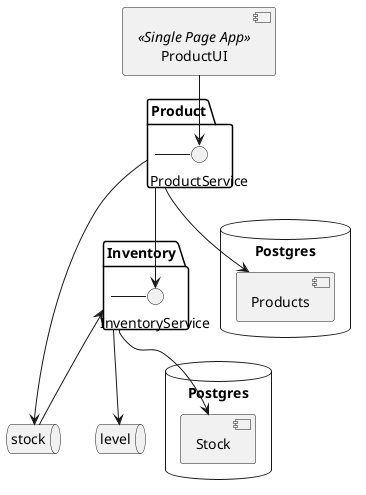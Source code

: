 @startuml

[ProductUI] <<Single Page App>>

package "Product" {
  ProductService - [Product]
}

database "Postgres" as postgres1 {
  [Products]
}

database "Postgres" as postgres2 {
  [Stock]
}

queue stock

queue level

package "Inventory" {
  InventoryService - [Inventory]
}

[ProductUI] --> ProductService

[Product] --> [Products]
[Product] --> [InventoryService]
[Product] --> [stock]

[Inventory] --> [Stock]
[Inventory] <-- [stock]
[Inventory] --> [level]

@enduml